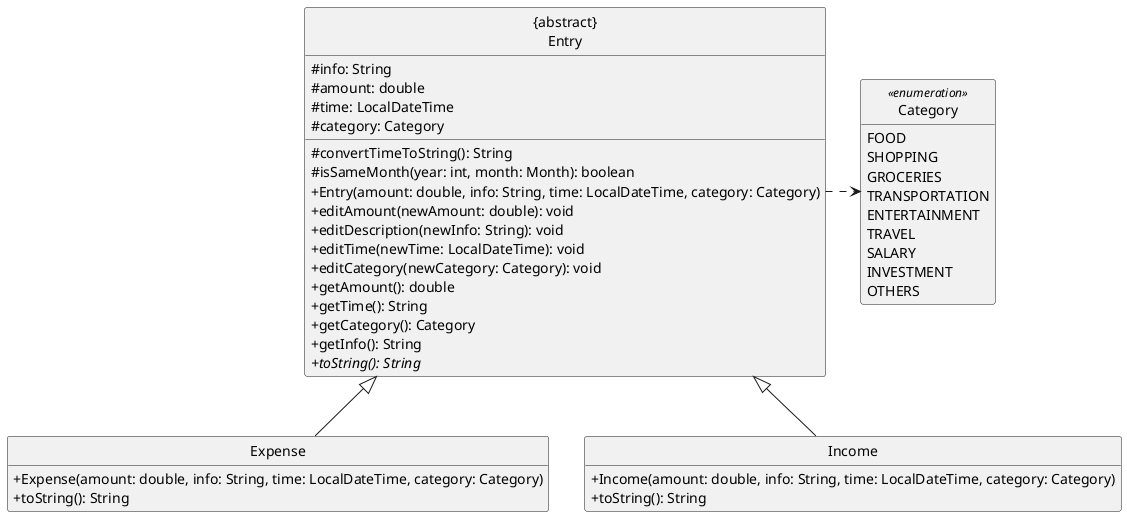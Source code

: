 @startuml
skinparam classAttributeIconSize 0
hide circle
hide empty members

class "{abstract}\nEntry" as entry

class entry {
    #info: String
    #amount: double
    #time: LocalDateTime
    #category: Category

    #convertTimeToString(): String
    #isSameMonth(year: int, month: Month): boolean
    +Entry(amount: double, info: String, time: LocalDateTime, category: Category)
    +editAmount(newAmount: double): void
    +editDescription(newInfo: String): void
    +editTime(newTime: LocalDateTime): void
    +editCategory(newCategory: Category): void
    +getAmount(): double
    +getTime(): String
    +getCategory(): Category
    +getInfo(): String
    {abstract} +toString(): String
}

class Expense {
    +Expense(amount: double, info: String, time: LocalDateTime, category: Category)
    +toString(): String
}

class Income {
    +Income(amount: double, info: String, time: LocalDateTime, category: Category)
    +toString(): String
}

class Category <<enumeration>> {
    FOOD
    SHOPPING
    GROCERIES
    TRANSPORTATION
    ENTERTAINMENT
    TRAVEL
    SALARY
    INVESTMENT
    OTHERS
}

entry <|-- Expense
entry <|-- Income

entry .> Category

@enduml